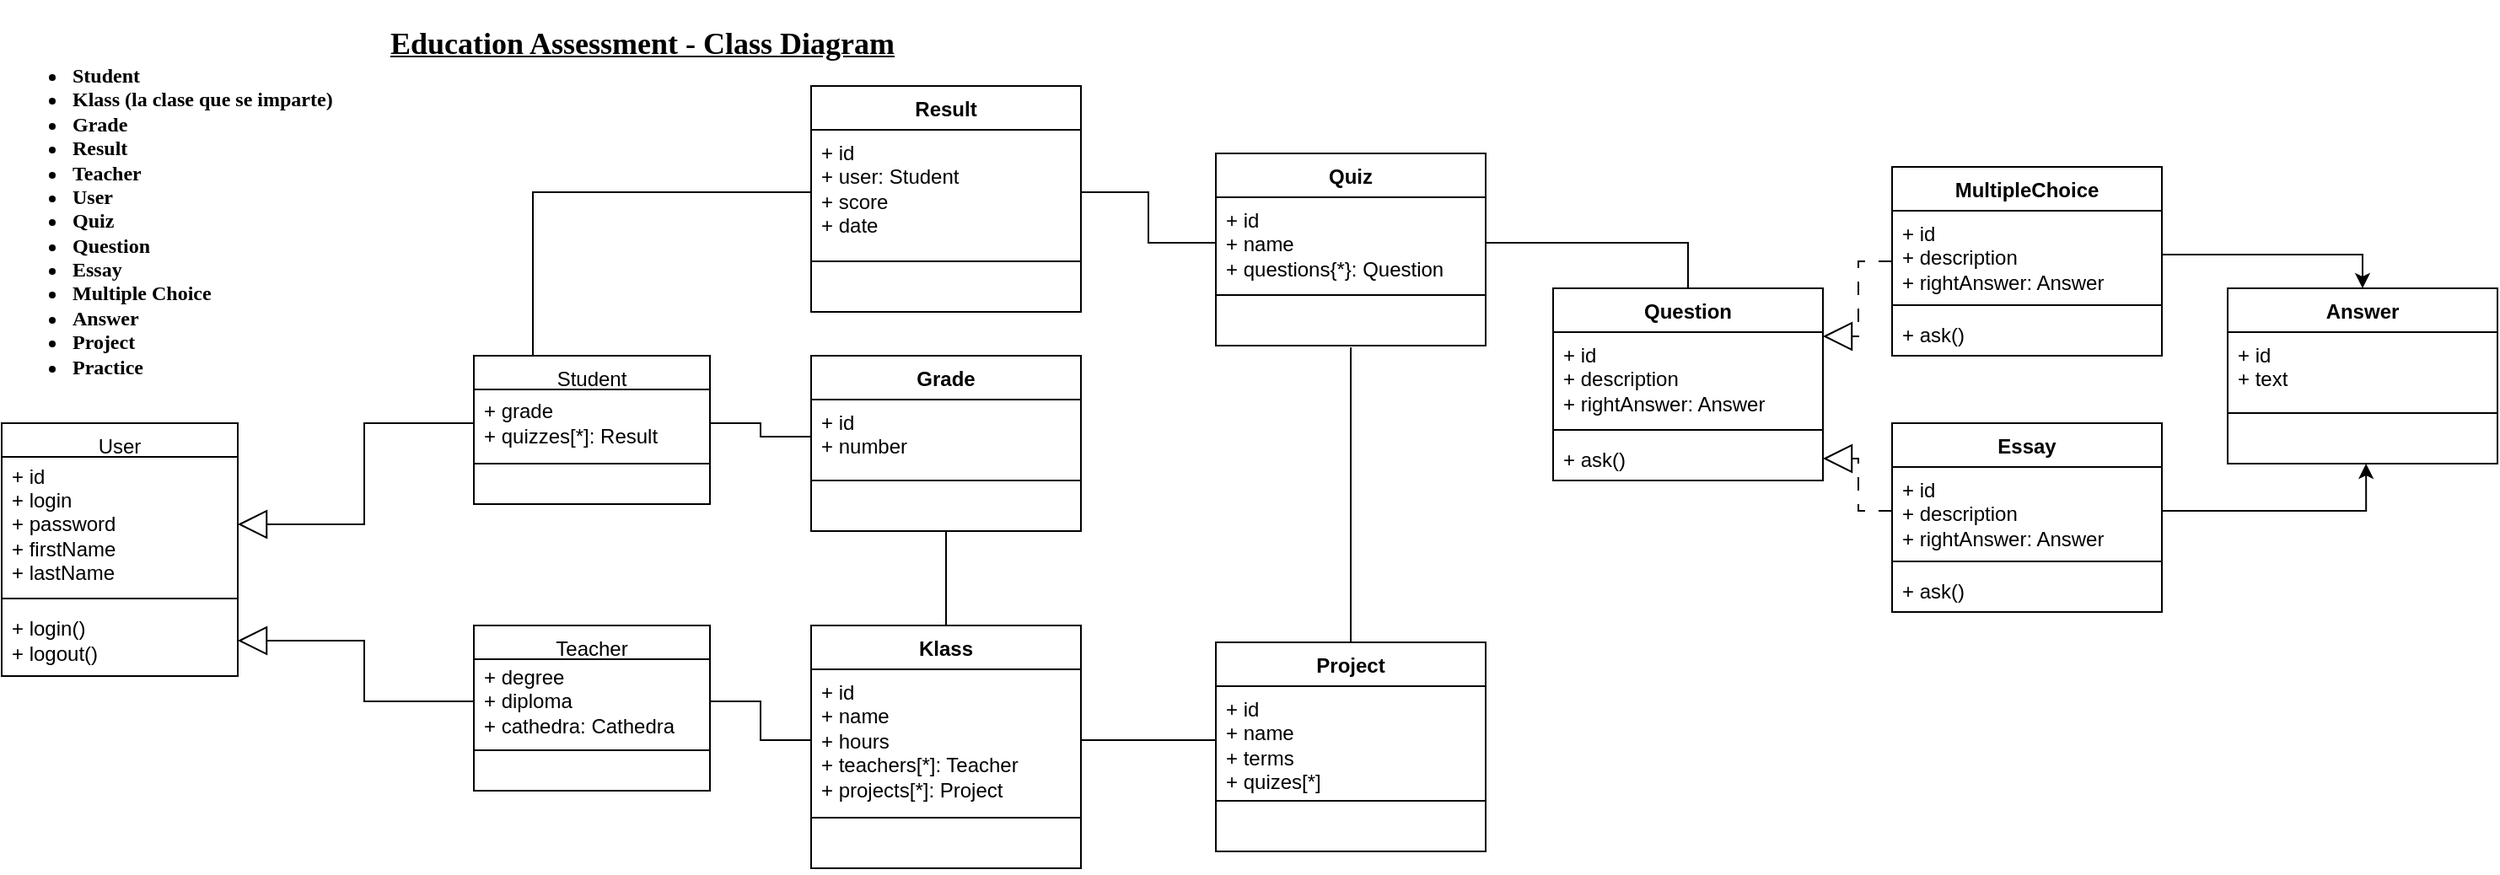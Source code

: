 <mxfile version="21.2.4" type="device">
  <diagram name="Página-1" id="xrJmUr6FOCC9VLtXxl7V">
    <mxGraphModel dx="874" dy="476" grid="1" gridSize="10" guides="1" tooltips="1" connect="1" arrows="1" fold="1" page="1" pageScale="1" pageWidth="827" pageHeight="1169" background="#ffffff" math="0" shadow="0">
      <root>
        <mxCell id="0" />
        <mxCell id="1" parent="0" />
        <mxCell id="cVuTkiMsA-SR8B3efzmM-1" value="&lt;ul&gt;&lt;li&gt;Student&lt;/li&gt;&lt;li&gt;Klass (la clase que se imparte)&lt;/li&gt;&lt;li&gt;Grade&lt;/li&gt;&lt;li&gt;Result&lt;/li&gt;&lt;li&gt;Teacher&lt;/li&gt;&lt;li&gt;User&lt;/li&gt;&lt;li&gt;Quiz&lt;/li&gt;&lt;li&gt;Question&lt;/li&gt;&lt;li&gt;Essay&lt;/li&gt;&lt;li&gt;Multiple Choice&lt;/li&gt;&lt;li&gt;Answer&lt;/li&gt;&lt;li&gt;Project&lt;/li&gt;&lt;li&gt;Practice&lt;/li&gt;&lt;/ul&gt;" style="text;html=1;strokeColor=none;fillColor=none;align=left;verticalAlign=middle;whiteSpace=wrap;rounded=0;fontFamily=Coming Soon;fontSource=https%3A%2F%2Ffonts.googleapis.com%2Fcss%3Ffamily%3DComing%2BSoon;fontStyle=1" parent="1" vertex="1">
          <mxGeometry x="40" y="40" width="200" height="240" as="geometry" />
        </mxCell>
        <mxCell id="cVuTkiMsA-SR8B3efzmM-2" value="&lt;h2&gt;&lt;font data-font-src=&quot;https://fonts.googleapis.com/css?family=Coming+Soon&quot; face=&quot;Coming Soon&quot;&gt;&lt;u&gt;Education Assessment - Class Diagram&lt;/u&gt;&lt;/font&gt;&lt;/h2&gt;" style="text;html=1;strokeColor=none;fillColor=none;align=center;verticalAlign=middle;whiteSpace=wrap;rounded=0;" parent="1" vertex="1">
          <mxGeometry x="240" y="40" width="360" height="30" as="geometry" />
        </mxCell>
        <mxCell id="ZOBJgub3zXJQF_e6HIry-25" value="User" style="swimlane;fontStyle=0;align=center;verticalAlign=top;childLayout=stackLayout;horizontal=1;startSize=20;horizontalStack=0;resizeParent=1;resizeParentMax=0;resizeLast=0;collapsible=0;marginBottom=0;html=1;whiteSpace=wrap;" vertex="1" parent="1">
          <mxGeometry x="40" y="280" width="140" height="150" as="geometry" />
        </mxCell>
        <mxCell id="ZOBJgub3zXJQF_e6HIry-27" value="+ id&lt;br&gt;+ login&lt;br&gt;+ password&lt;br&gt;+ firstName&lt;br&gt;+ lastName" style="text;html=1;strokeColor=none;fillColor=none;align=left;verticalAlign=middle;spacingLeft=4;spacingRight=4;overflow=hidden;rotatable=0;points=[[0,0.5],[1,0.5]];portConstraint=eastwest;whiteSpace=wrap;" vertex="1" parent="ZOBJgub3zXJQF_e6HIry-25">
          <mxGeometry y="20" width="140" height="80" as="geometry" />
        </mxCell>
        <mxCell id="ZOBJgub3zXJQF_e6HIry-30" value="" style="line;strokeWidth=1;fillColor=none;align=left;verticalAlign=middle;spacingTop=-1;spacingLeft=3;spacingRight=3;rotatable=0;labelPosition=right;points=[];portConstraint=eastwest;" vertex="1" parent="ZOBJgub3zXJQF_e6HIry-25">
          <mxGeometry y="100" width="140" height="8" as="geometry" />
        </mxCell>
        <mxCell id="ZOBJgub3zXJQF_e6HIry-32" value="+ login()&lt;br&gt;+ logout()" style="text;html=1;strokeColor=none;fillColor=none;align=left;verticalAlign=middle;spacingLeft=4;spacingRight=4;overflow=hidden;rotatable=0;points=[[0,0.5],[1,0.5]];portConstraint=eastwest;whiteSpace=wrap;" vertex="1" parent="ZOBJgub3zXJQF_e6HIry-25">
          <mxGeometry y="108" width="140" height="42" as="geometry" />
        </mxCell>
        <mxCell id="ZOBJgub3zXJQF_e6HIry-80" style="edgeStyle=orthogonalEdgeStyle;rounded=0;orthogonalLoop=1;jettySize=auto;html=1;exitX=0.25;exitY=0;exitDx=0;exitDy=0;entryX=0;entryY=0.5;entryDx=0;entryDy=0;endArrow=none;endFill=0;" edge="1" parent="1" source="ZOBJgub3zXJQF_e6HIry-33" target="ZOBJgub3zXJQF_e6HIry-77">
          <mxGeometry relative="1" as="geometry" />
        </mxCell>
        <mxCell id="ZOBJgub3zXJQF_e6HIry-33" value="Student" style="swimlane;fontStyle=0;align=center;verticalAlign=top;childLayout=stackLayout;horizontal=1;startSize=20;horizontalStack=0;resizeParent=1;resizeParentMax=0;resizeLast=0;collapsible=0;marginBottom=0;html=1;whiteSpace=wrap;" vertex="1" parent="1">
          <mxGeometry x="320" y="240" width="140" height="88" as="geometry" />
        </mxCell>
        <mxCell id="ZOBJgub3zXJQF_e6HIry-35" value="+ grade&lt;br&gt;+ quizzes[*]: Result" style="text;html=1;strokeColor=none;fillColor=none;align=left;verticalAlign=middle;spacingLeft=4;spacingRight=4;overflow=hidden;rotatable=0;points=[[0,0.5],[1,0.5]];portConstraint=eastwest;whiteSpace=wrap;" vertex="1" parent="ZOBJgub3zXJQF_e6HIry-33">
          <mxGeometry y="20" width="140" height="40" as="geometry" />
        </mxCell>
        <mxCell id="ZOBJgub3zXJQF_e6HIry-38" value="" style="line;strokeWidth=1;fillColor=none;align=left;verticalAlign=middle;spacingTop=-1;spacingLeft=3;spacingRight=3;rotatable=0;labelPosition=right;points=[];portConstraint=eastwest;" vertex="1" parent="ZOBJgub3zXJQF_e6HIry-33">
          <mxGeometry y="60" width="140" height="8" as="geometry" />
        </mxCell>
        <mxCell id="ZOBJgub3zXJQF_e6HIry-40" value="&amp;nbsp;" style="text;html=1;strokeColor=none;fillColor=none;align=left;verticalAlign=middle;spacingLeft=4;spacingRight=4;overflow=hidden;rotatable=0;points=[[0,0.5],[1,0.5]];portConstraint=eastwest;whiteSpace=wrap;" vertex="1" parent="ZOBJgub3zXJQF_e6HIry-33">
          <mxGeometry y="68" width="140" height="20" as="geometry" />
        </mxCell>
        <mxCell id="ZOBJgub3zXJQF_e6HIry-50" value="Teacher" style="swimlane;fontStyle=0;align=center;verticalAlign=top;childLayout=stackLayout;horizontal=1;startSize=20;horizontalStack=0;resizeParent=1;resizeParentMax=0;resizeLast=0;collapsible=0;marginBottom=0;html=1;whiteSpace=wrap;" vertex="1" parent="1">
          <mxGeometry x="320" y="400" width="140" height="98" as="geometry" />
        </mxCell>
        <mxCell id="ZOBJgub3zXJQF_e6HIry-51" value="+ degree&lt;br&gt;+ diploma&lt;br&gt;+ cathedra: Cathedra" style="text;html=1;strokeColor=none;fillColor=none;align=left;verticalAlign=middle;spacingLeft=4;spacingRight=4;overflow=hidden;rotatable=0;points=[[0,0.5],[1,0.5]];portConstraint=eastwest;whiteSpace=wrap;" vertex="1" parent="ZOBJgub3zXJQF_e6HIry-50">
          <mxGeometry y="20" width="140" height="50" as="geometry" />
        </mxCell>
        <mxCell id="ZOBJgub3zXJQF_e6HIry-52" value="" style="line;strokeWidth=1;fillColor=none;align=left;verticalAlign=middle;spacingTop=-1;spacingLeft=3;spacingRight=3;rotatable=0;labelPosition=right;points=[];portConstraint=eastwest;" vertex="1" parent="ZOBJgub3zXJQF_e6HIry-50">
          <mxGeometry y="70" width="140" height="8" as="geometry" />
        </mxCell>
        <mxCell id="ZOBJgub3zXJQF_e6HIry-53" value="&amp;nbsp;" style="text;html=1;strokeColor=none;fillColor=none;align=left;verticalAlign=middle;spacingLeft=4;spacingRight=4;overflow=hidden;rotatable=0;points=[[0,0.5],[1,0.5]];portConstraint=eastwest;whiteSpace=wrap;" vertex="1" parent="ZOBJgub3zXJQF_e6HIry-50">
          <mxGeometry y="78" width="140" height="20" as="geometry" />
        </mxCell>
        <mxCell id="ZOBJgub3zXJQF_e6HIry-55" style="edgeStyle=orthogonalEdgeStyle;rounded=0;orthogonalLoop=1;jettySize=auto;html=1;entryX=1;entryY=0.5;entryDx=0;entryDy=0;endArrow=block;endFill=0;endSize=15;" edge="1" parent="1" source="ZOBJgub3zXJQF_e6HIry-51" target="ZOBJgub3zXJQF_e6HIry-32">
          <mxGeometry relative="1" as="geometry" />
        </mxCell>
        <mxCell id="ZOBJgub3zXJQF_e6HIry-56" style="edgeStyle=orthogonalEdgeStyle;rounded=0;orthogonalLoop=1;jettySize=auto;html=1;entryX=1;entryY=0.5;entryDx=0;entryDy=0;endArrow=block;endFill=0;endSize=15;" edge="1" parent="1" source="ZOBJgub3zXJQF_e6HIry-35" target="ZOBJgub3zXJQF_e6HIry-27">
          <mxGeometry relative="1" as="geometry" />
        </mxCell>
        <mxCell id="ZOBJgub3zXJQF_e6HIry-65" value="Grade" style="swimlane;fontStyle=1;align=center;verticalAlign=top;childLayout=stackLayout;horizontal=1;startSize=26;horizontalStack=0;resizeParent=1;resizeParentMax=0;resizeLast=0;collapsible=1;marginBottom=0;whiteSpace=wrap;html=1;" vertex="1" parent="1">
          <mxGeometry x="520" y="240" width="160" height="104" as="geometry" />
        </mxCell>
        <mxCell id="ZOBJgub3zXJQF_e6HIry-66" value="+ id&lt;br&gt;+ number" style="text;strokeColor=none;fillColor=none;align=left;verticalAlign=top;spacingLeft=4;spacingRight=4;overflow=hidden;rotatable=0;points=[[0,0.5],[1,0.5]];portConstraint=eastwest;whiteSpace=wrap;html=1;" vertex="1" parent="ZOBJgub3zXJQF_e6HIry-65">
          <mxGeometry y="26" width="160" height="44" as="geometry" />
        </mxCell>
        <mxCell id="ZOBJgub3zXJQF_e6HIry-67" value="" style="line;strokeWidth=1;fillColor=none;align=left;verticalAlign=middle;spacingTop=-1;spacingLeft=3;spacingRight=3;rotatable=0;labelPosition=right;points=[];portConstraint=eastwest;strokeColor=inherit;" vertex="1" parent="ZOBJgub3zXJQF_e6HIry-65">
          <mxGeometry y="70" width="160" height="8" as="geometry" />
        </mxCell>
        <mxCell id="ZOBJgub3zXJQF_e6HIry-68" value="&amp;nbsp;" style="text;strokeColor=none;fillColor=none;align=left;verticalAlign=top;spacingLeft=4;spacingRight=4;overflow=hidden;rotatable=0;points=[[0,0.5],[1,0.5]];portConstraint=eastwest;whiteSpace=wrap;html=1;" vertex="1" parent="ZOBJgub3zXJQF_e6HIry-65">
          <mxGeometry y="78" width="160" height="26" as="geometry" />
        </mxCell>
        <mxCell id="ZOBJgub3zXJQF_e6HIry-74" style="edgeStyle=orthogonalEdgeStyle;rounded=0;orthogonalLoop=1;jettySize=auto;html=1;entryX=0.5;entryY=1;entryDx=0;entryDy=0;entryPerimeter=0;endArrow=none;endFill=0;endSize=15;" edge="1" parent="1" source="ZOBJgub3zXJQF_e6HIry-70" target="ZOBJgub3zXJQF_e6HIry-68">
          <mxGeometry relative="1" as="geometry" />
        </mxCell>
        <mxCell id="ZOBJgub3zXJQF_e6HIry-70" value="Klass" style="swimlane;fontStyle=1;align=center;verticalAlign=top;childLayout=stackLayout;horizontal=1;startSize=26;horizontalStack=0;resizeParent=1;resizeParentMax=0;resizeLast=0;collapsible=1;marginBottom=0;whiteSpace=wrap;html=1;" vertex="1" parent="1">
          <mxGeometry x="520" y="400" width="160" height="144" as="geometry" />
        </mxCell>
        <mxCell id="ZOBJgub3zXJQF_e6HIry-71" value="+ id&lt;br&gt;+ name&lt;br&gt;+ hours&lt;br&gt;+ teachers[*]: Teacher&lt;br&gt;+ projects[*]: Project" style="text;strokeColor=none;fillColor=none;align=left;verticalAlign=top;spacingLeft=4;spacingRight=4;overflow=hidden;rotatable=0;points=[[0,0.5],[1,0.5]];portConstraint=eastwest;whiteSpace=wrap;html=1;" vertex="1" parent="ZOBJgub3zXJQF_e6HIry-70">
          <mxGeometry y="26" width="160" height="84" as="geometry" />
        </mxCell>
        <mxCell id="ZOBJgub3zXJQF_e6HIry-72" value="" style="line;strokeWidth=1;fillColor=none;align=left;verticalAlign=middle;spacingTop=-1;spacingLeft=3;spacingRight=3;rotatable=0;labelPosition=right;points=[];portConstraint=eastwest;strokeColor=inherit;" vertex="1" parent="ZOBJgub3zXJQF_e6HIry-70">
          <mxGeometry y="110" width="160" height="8" as="geometry" />
        </mxCell>
        <mxCell id="ZOBJgub3zXJQF_e6HIry-73" value="&amp;nbsp;" style="text;strokeColor=none;fillColor=none;align=left;verticalAlign=top;spacingLeft=4;spacingRight=4;overflow=hidden;rotatable=0;points=[[0,0.5],[1,0.5]];portConstraint=eastwest;whiteSpace=wrap;html=1;" vertex="1" parent="ZOBJgub3zXJQF_e6HIry-70">
          <mxGeometry y="118" width="160" height="26" as="geometry" />
        </mxCell>
        <mxCell id="ZOBJgub3zXJQF_e6HIry-76" value="Result" style="swimlane;fontStyle=1;align=center;verticalAlign=top;childLayout=stackLayout;horizontal=1;startSize=26;horizontalStack=0;resizeParent=1;resizeParentMax=0;resizeLast=0;collapsible=1;marginBottom=0;whiteSpace=wrap;html=1;" vertex="1" parent="1">
          <mxGeometry x="520" y="80" width="160" height="134" as="geometry" />
        </mxCell>
        <mxCell id="ZOBJgub3zXJQF_e6HIry-77" value="+ id&lt;br&gt;+ user: Student&lt;br&gt;+ score&lt;br&gt;+ date" style="text;strokeColor=none;fillColor=none;align=left;verticalAlign=top;spacingLeft=4;spacingRight=4;overflow=hidden;rotatable=0;points=[[0,0.5],[1,0.5]];portConstraint=eastwest;whiteSpace=wrap;html=1;" vertex="1" parent="ZOBJgub3zXJQF_e6HIry-76">
          <mxGeometry y="26" width="160" height="74" as="geometry" />
        </mxCell>
        <mxCell id="ZOBJgub3zXJQF_e6HIry-78" value="" style="line;strokeWidth=1;fillColor=none;align=left;verticalAlign=middle;spacingTop=-1;spacingLeft=3;spacingRight=3;rotatable=0;labelPosition=right;points=[];portConstraint=eastwest;strokeColor=inherit;" vertex="1" parent="ZOBJgub3zXJQF_e6HIry-76">
          <mxGeometry y="100" width="160" height="8" as="geometry" />
        </mxCell>
        <mxCell id="ZOBJgub3zXJQF_e6HIry-79" value="&amp;nbsp;" style="text;strokeColor=none;fillColor=none;align=left;verticalAlign=top;spacingLeft=4;spacingRight=4;overflow=hidden;rotatable=0;points=[[0,0.5],[1,0.5]];portConstraint=eastwest;whiteSpace=wrap;html=1;" vertex="1" parent="ZOBJgub3zXJQF_e6HIry-76">
          <mxGeometry y="108" width="160" height="26" as="geometry" />
        </mxCell>
        <mxCell id="ZOBJgub3zXJQF_e6HIry-81" style="edgeStyle=orthogonalEdgeStyle;rounded=0;orthogonalLoop=1;jettySize=auto;html=1;exitX=1;exitY=0.5;exitDx=0;exitDy=0;entryX=0;entryY=0.5;entryDx=0;entryDy=0;endArrow=none;endFill=0;" edge="1" parent="1" source="ZOBJgub3zXJQF_e6HIry-35" target="ZOBJgub3zXJQF_e6HIry-66">
          <mxGeometry relative="1" as="geometry" />
        </mxCell>
        <mxCell id="ZOBJgub3zXJQF_e6HIry-82" style="edgeStyle=orthogonalEdgeStyle;rounded=0;orthogonalLoop=1;jettySize=auto;html=1;exitX=1;exitY=0.5;exitDx=0;exitDy=0;entryX=0;entryY=0.5;entryDx=0;entryDy=0;endArrow=none;endFill=0;" edge="1" parent="1" source="ZOBJgub3zXJQF_e6HIry-51" target="ZOBJgub3zXJQF_e6HIry-71">
          <mxGeometry relative="1" as="geometry" />
        </mxCell>
        <mxCell id="ZOBJgub3zXJQF_e6HIry-83" value="Quiz" style="swimlane;fontStyle=1;align=center;verticalAlign=top;childLayout=stackLayout;horizontal=1;startSize=26;horizontalStack=0;resizeParent=1;resizeParentMax=0;resizeLast=0;collapsible=1;marginBottom=0;whiteSpace=wrap;html=1;" vertex="1" parent="1">
          <mxGeometry x="760" y="120" width="160" height="114" as="geometry" />
        </mxCell>
        <mxCell id="ZOBJgub3zXJQF_e6HIry-84" value="+ id&lt;br&gt;+ name&lt;br&gt;+ questions{*}: Question" style="text;strokeColor=none;fillColor=none;align=left;verticalAlign=top;spacingLeft=4;spacingRight=4;overflow=hidden;rotatable=0;points=[[0,0.5],[1,0.5]];portConstraint=eastwest;whiteSpace=wrap;html=1;" vertex="1" parent="ZOBJgub3zXJQF_e6HIry-83">
          <mxGeometry y="26" width="160" height="54" as="geometry" />
        </mxCell>
        <mxCell id="ZOBJgub3zXJQF_e6HIry-85" value="" style="line;strokeWidth=1;fillColor=none;align=left;verticalAlign=middle;spacingTop=-1;spacingLeft=3;spacingRight=3;rotatable=0;labelPosition=right;points=[];portConstraint=eastwest;strokeColor=inherit;" vertex="1" parent="ZOBJgub3zXJQF_e6HIry-83">
          <mxGeometry y="80" width="160" height="8" as="geometry" />
        </mxCell>
        <mxCell id="ZOBJgub3zXJQF_e6HIry-86" value="&amp;nbsp;" style="text;strokeColor=none;fillColor=none;align=left;verticalAlign=top;spacingLeft=4;spacingRight=4;overflow=hidden;rotatable=0;points=[[0,0.5],[1,0.5]];portConstraint=eastwest;whiteSpace=wrap;html=1;" vertex="1" parent="ZOBJgub3zXJQF_e6HIry-83">
          <mxGeometry y="88" width="160" height="26" as="geometry" />
        </mxCell>
        <mxCell id="ZOBJgub3zXJQF_e6HIry-87" style="edgeStyle=orthogonalEdgeStyle;rounded=0;orthogonalLoop=1;jettySize=auto;html=1;entryX=0;entryY=0.5;entryDx=0;entryDy=0;endArrow=none;endFill=0;" edge="1" parent="1" source="ZOBJgub3zXJQF_e6HIry-77" target="ZOBJgub3zXJQF_e6HIry-84">
          <mxGeometry relative="1" as="geometry" />
        </mxCell>
        <mxCell id="ZOBJgub3zXJQF_e6HIry-93" style="edgeStyle=orthogonalEdgeStyle;rounded=0;orthogonalLoop=1;jettySize=auto;html=1;exitX=0.5;exitY=0;exitDx=0;exitDy=0;entryX=0.5;entryY=1.038;entryDx=0;entryDy=0;entryPerimeter=0;endArrow=none;endFill=0;" edge="1" parent="1" source="ZOBJgub3zXJQF_e6HIry-88" target="ZOBJgub3zXJQF_e6HIry-86">
          <mxGeometry relative="1" as="geometry" />
        </mxCell>
        <mxCell id="ZOBJgub3zXJQF_e6HIry-88" value="Project" style="swimlane;fontStyle=1;align=center;verticalAlign=top;childLayout=stackLayout;horizontal=1;startSize=26;horizontalStack=0;resizeParent=1;resizeParentMax=0;resizeLast=0;collapsible=1;marginBottom=0;whiteSpace=wrap;html=1;" vertex="1" parent="1">
          <mxGeometry x="760" y="410" width="160" height="124" as="geometry" />
        </mxCell>
        <mxCell id="ZOBJgub3zXJQF_e6HIry-89" value="+ id&lt;br&gt;+ name&lt;br&gt;+ terms&lt;br&gt;+ quizes[*]" style="text;strokeColor=none;fillColor=none;align=left;verticalAlign=top;spacingLeft=4;spacingRight=4;overflow=hidden;rotatable=0;points=[[0,0.5],[1,0.5]];portConstraint=eastwest;whiteSpace=wrap;html=1;" vertex="1" parent="ZOBJgub3zXJQF_e6HIry-88">
          <mxGeometry y="26" width="160" height="64" as="geometry" />
        </mxCell>
        <mxCell id="ZOBJgub3zXJQF_e6HIry-90" value="" style="line;strokeWidth=1;fillColor=none;align=left;verticalAlign=middle;spacingTop=-1;spacingLeft=3;spacingRight=3;rotatable=0;labelPosition=right;points=[];portConstraint=eastwest;strokeColor=inherit;" vertex="1" parent="ZOBJgub3zXJQF_e6HIry-88">
          <mxGeometry y="90" width="160" height="8" as="geometry" />
        </mxCell>
        <mxCell id="ZOBJgub3zXJQF_e6HIry-91" value="&amp;nbsp;" style="text;strokeColor=none;fillColor=none;align=left;verticalAlign=top;spacingLeft=4;spacingRight=4;overflow=hidden;rotatable=0;points=[[0,0.5],[1,0.5]];portConstraint=eastwest;whiteSpace=wrap;html=1;" vertex="1" parent="ZOBJgub3zXJQF_e6HIry-88">
          <mxGeometry y="98" width="160" height="26" as="geometry" />
        </mxCell>
        <mxCell id="ZOBJgub3zXJQF_e6HIry-92" style="edgeStyle=orthogonalEdgeStyle;rounded=0;orthogonalLoop=1;jettySize=auto;html=1;entryX=1;entryY=0.5;entryDx=0;entryDy=0;endArrow=none;endFill=0;endSize=15;" edge="1" parent="1" source="ZOBJgub3zXJQF_e6HIry-89" target="ZOBJgub3zXJQF_e6HIry-71">
          <mxGeometry relative="1" as="geometry" />
        </mxCell>
        <mxCell id="ZOBJgub3zXJQF_e6HIry-94" value="Question" style="swimlane;fontStyle=1;align=center;verticalAlign=top;childLayout=stackLayout;horizontal=1;startSize=26;horizontalStack=0;resizeParent=1;resizeParentMax=0;resizeLast=0;collapsible=1;marginBottom=0;whiteSpace=wrap;html=1;" vertex="1" parent="1">
          <mxGeometry x="960" y="200" width="160" height="114" as="geometry" />
        </mxCell>
        <mxCell id="ZOBJgub3zXJQF_e6HIry-95" value="+ id&lt;br&gt;+ description&lt;br&gt;+ rightAnswer: Answer" style="text;strokeColor=none;fillColor=none;align=left;verticalAlign=top;spacingLeft=4;spacingRight=4;overflow=hidden;rotatable=0;points=[[0,0.5],[1,0.5]];portConstraint=eastwest;whiteSpace=wrap;html=1;" vertex="1" parent="ZOBJgub3zXJQF_e6HIry-94">
          <mxGeometry y="26" width="160" height="54" as="geometry" />
        </mxCell>
        <mxCell id="ZOBJgub3zXJQF_e6HIry-96" value="" style="line;strokeWidth=1;fillColor=none;align=left;verticalAlign=middle;spacingTop=-1;spacingLeft=3;spacingRight=3;rotatable=0;labelPosition=right;points=[];portConstraint=eastwest;strokeColor=inherit;" vertex="1" parent="ZOBJgub3zXJQF_e6HIry-94">
          <mxGeometry y="80" width="160" height="8" as="geometry" />
        </mxCell>
        <mxCell id="ZOBJgub3zXJQF_e6HIry-97" value="+ ask()" style="text;strokeColor=none;fillColor=none;align=left;verticalAlign=top;spacingLeft=4;spacingRight=4;overflow=hidden;rotatable=0;points=[[0,0.5],[1,0.5]];portConstraint=eastwest;whiteSpace=wrap;html=1;" vertex="1" parent="ZOBJgub3zXJQF_e6HIry-94">
          <mxGeometry y="88" width="160" height="26" as="geometry" />
        </mxCell>
        <mxCell id="ZOBJgub3zXJQF_e6HIry-98" style="edgeStyle=orthogonalEdgeStyle;rounded=0;orthogonalLoop=1;jettySize=auto;html=1;entryX=0.5;entryY=0;entryDx=0;entryDy=0;endArrow=none;endFill=0;" edge="1" parent="1" source="ZOBJgub3zXJQF_e6HIry-84" target="ZOBJgub3zXJQF_e6HIry-94">
          <mxGeometry relative="1" as="geometry" />
        </mxCell>
        <mxCell id="ZOBJgub3zXJQF_e6HIry-103" style="edgeStyle=orthogonalEdgeStyle;rounded=0;orthogonalLoop=1;jettySize=auto;html=1;entryX=1;entryY=0.25;entryDx=0;entryDy=0;endSize=15;endArrow=block;endFill=0;dashed=1;dashPattern=8 8;" edge="1" parent="1" source="ZOBJgub3zXJQF_e6HIry-99" target="ZOBJgub3zXJQF_e6HIry-94">
          <mxGeometry relative="1" as="geometry" />
        </mxCell>
        <mxCell id="ZOBJgub3zXJQF_e6HIry-99" value="MultipleChoice" style="swimlane;fontStyle=1;align=center;verticalAlign=top;childLayout=stackLayout;horizontal=1;startSize=26;horizontalStack=0;resizeParent=1;resizeParentMax=0;resizeLast=0;collapsible=1;marginBottom=0;whiteSpace=wrap;html=1;" vertex="1" parent="1">
          <mxGeometry x="1161" y="128" width="160" height="112" as="geometry" />
        </mxCell>
        <mxCell id="ZOBJgub3zXJQF_e6HIry-100" value="+ id&lt;br&gt;+ description&lt;br&gt;+ rightAnswer: Answer" style="text;strokeColor=none;fillColor=none;align=left;verticalAlign=top;spacingLeft=4;spacingRight=4;overflow=hidden;rotatable=0;points=[[0,0.5],[1,0.5]];portConstraint=eastwest;whiteSpace=wrap;html=1;" vertex="1" parent="ZOBJgub3zXJQF_e6HIry-99">
          <mxGeometry y="26" width="160" height="52" as="geometry" />
        </mxCell>
        <mxCell id="ZOBJgub3zXJQF_e6HIry-101" value="" style="line;strokeWidth=1;fillColor=none;align=left;verticalAlign=middle;spacingTop=-1;spacingLeft=3;spacingRight=3;rotatable=0;labelPosition=right;points=[];portConstraint=eastwest;strokeColor=inherit;" vertex="1" parent="ZOBJgub3zXJQF_e6HIry-99">
          <mxGeometry y="78" width="160" height="8" as="geometry" />
        </mxCell>
        <mxCell id="ZOBJgub3zXJQF_e6HIry-102" value="+ ask()" style="text;strokeColor=none;fillColor=none;align=left;verticalAlign=top;spacingLeft=4;spacingRight=4;overflow=hidden;rotatable=0;points=[[0,0.5],[1,0.5]];portConstraint=eastwest;whiteSpace=wrap;html=1;" vertex="1" parent="ZOBJgub3zXJQF_e6HIry-99">
          <mxGeometry y="86" width="160" height="26" as="geometry" />
        </mxCell>
        <mxCell id="ZOBJgub3zXJQF_e6HIry-104" value="Essay" style="swimlane;fontStyle=1;align=center;verticalAlign=top;childLayout=stackLayout;horizontal=1;startSize=26;horizontalStack=0;resizeParent=1;resizeParentMax=0;resizeLast=0;collapsible=1;marginBottom=0;whiteSpace=wrap;html=1;" vertex="1" parent="1">
          <mxGeometry x="1161" y="280" width="160" height="112" as="geometry" />
        </mxCell>
        <mxCell id="ZOBJgub3zXJQF_e6HIry-105" value="+ id&lt;br&gt;+ description&lt;br&gt;+ rightAnswer: Answer" style="text;strokeColor=none;fillColor=none;align=left;verticalAlign=top;spacingLeft=4;spacingRight=4;overflow=hidden;rotatable=0;points=[[0,0.5],[1,0.5]];portConstraint=eastwest;whiteSpace=wrap;html=1;" vertex="1" parent="ZOBJgub3zXJQF_e6HIry-104">
          <mxGeometry y="26" width="160" height="52" as="geometry" />
        </mxCell>
        <mxCell id="ZOBJgub3zXJQF_e6HIry-106" value="" style="line;strokeWidth=1;fillColor=none;align=left;verticalAlign=middle;spacingTop=-1;spacingLeft=3;spacingRight=3;rotatable=0;labelPosition=right;points=[];portConstraint=eastwest;strokeColor=inherit;" vertex="1" parent="ZOBJgub3zXJQF_e6HIry-104">
          <mxGeometry y="78" width="160" height="8" as="geometry" />
        </mxCell>
        <mxCell id="ZOBJgub3zXJQF_e6HIry-107" value="+ ask()" style="text;strokeColor=none;fillColor=none;align=left;verticalAlign=top;spacingLeft=4;spacingRight=4;overflow=hidden;rotatable=0;points=[[0,0.5],[1,0.5]];portConstraint=eastwest;whiteSpace=wrap;html=1;" vertex="1" parent="ZOBJgub3zXJQF_e6HIry-104">
          <mxGeometry y="86" width="160" height="26" as="geometry" />
        </mxCell>
        <mxCell id="ZOBJgub3zXJQF_e6HIry-108" style="edgeStyle=orthogonalEdgeStyle;rounded=0;orthogonalLoop=1;jettySize=auto;html=1;entryX=1;entryY=0.5;entryDx=0;entryDy=0;endArrow=block;endSize=15;endFill=0;dashed=1;dashPattern=8 8;" edge="1" parent="1" source="ZOBJgub3zXJQF_e6HIry-105" target="ZOBJgub3zXJQF_e6HIry-97">
          <mxGeometry relative="1" as="geometry" />
        </mxCell>
        <mxCell id="ZOBJgub3zXJQF_e6HIry-109" value="Answer" style="swimlane;fontStyle=1;align=center;verticalAlign=top;childLayout=stackLayout;horizontal=1;startSize=26;horizontalStack=0;resizeParent=1;resizeParentMax=0;resizeLast=0;collapsible=1;marginBottom=0;whiteSpace=wrap;html=1;" vertex="1" parent="1">
          <mxGeometry x="1360" y="200" width="160" height="104" as="geometry" />
        </mxCell>
        <mxCell id="ZOBJgub3zXJQF_e6HIry-110" value="+ id&lt;br&gt;+ text" style="text;strokeColor=none;fillColor=none;align=left;verticalAlign=top;spacingLeft=4;spacingRight=4;overflow=hidden;rotatable=0;points=[[0,0.5],[1,0.5]];portConstraint=eastwest;whiteSpace=wrap;html=1;" vertex="1" parent="ZOBJgub3zXJQF_e6HIry-109">
          <mxGeometry y="26" width="160" height="44" as="geometry" />
        </mxCell>
        <mxCell id="ZOBJgub3zXJQF_e6HIry-111" value="" style="line;strokeWidth=1;fillColor=none;align=left;verticalAlign=middle;spacingTop=-1;spacingLeft=3;spacingRight=3;rotatable=0;labelPosition=right;points=[];portConstraint=eastwest;strokeColor=inherit;" vertex="1" parent="ZOBJgub3zXJQF_e6HIry-109">
          <mxGeometry y="70" width="160" height="8" as="geometry" />
        </mxCell>
        <mxCell id="ZOBJgub3zXJQF_e6HIry-112" value="&amp;nbsp;" style="text;strokeColor=none;fillColor=none;align=left;verticalAlign=top;spacingLeft=4;spacingRight=4;overflow=hidden;rotatable=0;points=[[0,0.5],[1,0.5]];portConstraint=eastwest;whiteSpace=wrap;html=1;" vertex="1" parent="ZOBJgub3zXJQF_e6HIry-109">
          <mxGeometry y="78" width="160" height="26" as="geometry" />
        </mxCell>
        <mxCell id="ZOBJgub3zXJQF_e6HIry-113" style="edgeStyle=orthogonalEdgeStyle;rounded=0;orthogonalLoop=1;jettySize=auto;html=1;entryX=0.5;entryY=0;entryDx=0;entryDy=0;" edge="1" parent="1" source="ZOBJgub3zXJQF_e6HIry-100" target="ZOBJgub3zXJQF_e6HIry-109">
          <mxGeometry relative="1" as="geometry" />
        </mxCell>
        <mxCell id="ZOBJgub3zXJQF_e6HIry-114" style="edgeStyle=orthogonalEdgeStyle;rounded=0;orthogonalLoop=1;jettySize=auto;html=1;entryX=0.513;entryY=1;entryDx=0;entryDy=0;entryPerimeter=0;" edge="1" parent="1" source="ZOBJgub3zXJQF_e6HIry-105" target="ZOBJgub3zXJQF_e6HIry-112">
          <mxGeometry relative="1" as="geometry" />
        </mxCell>
      </root>
    </mxGraphModel>
  </diagram>
</mxfile>
